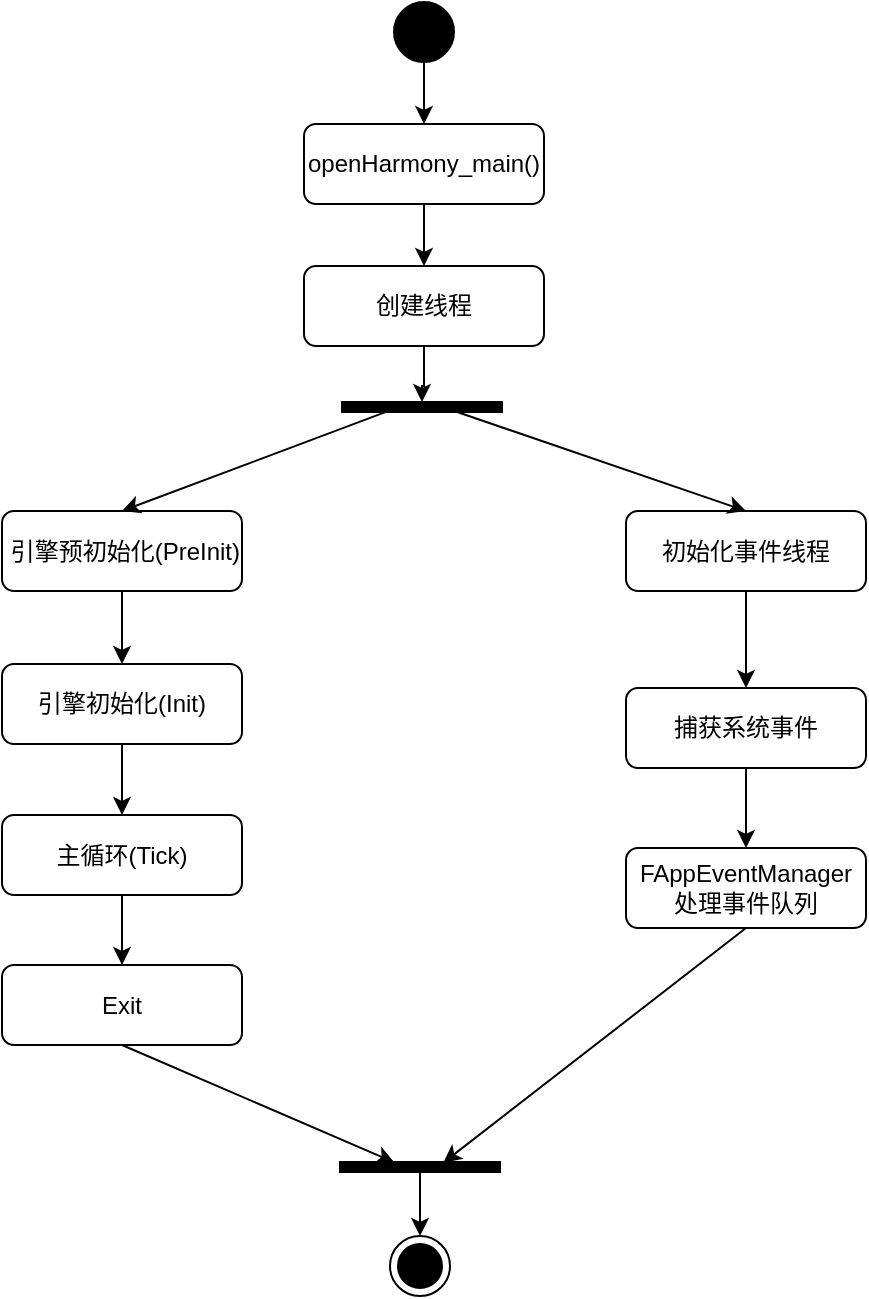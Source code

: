 <mxfile version="26.2.15" pages="2">
  <diagram name="第 1 页" id="3YlkZfYE9rYywLvts0is">
    <mxGraphModel dx="1213" dy="730" grid="0" gridSize="10" guides="1" tooltips="1" connect="1" arrows="1" fold="1" page="1" pageScale="1" pageWidth="827" pageHeight="1169" math="0" shadow="0">
      <root>
        <mxCell id="0" />
        <mxCell id="1" parent="0" />
        <mxCell id="vwkhEPSho2x5Uqs2BSET-43" value="" style="edgeStyle=orthogonalEdgeStyle;rounded=0;orthogonalLoop=1;jettySize=auto;html=1;" parent="1" source="vwkhEPSho2x5Uqs2BSET-31" target="vwkhEPSho2x5Uqs2BSET-42" edge="1">
          <mxGeometry relative="1" as="geometry" />
        </mxCell>
        <mxCell id="vwkhEPSho2x5Uqs2BSET-31" value="openHarmony_main()" style="rounded=1;whiteSpace=wrap;html=1;" parent="1" vertex="1">
          <mxGeometry x="342" y="129" width="120" height="40" as="geometry" />
        </mxCell>
        <mxCell id="vwkhEPSho2x5Uqs2BSET-33" value="" style="edgeStyle=orthogonalEdgeStyle;rounded=0;orthogonalLoop=1;jettySize=auto;html=1;exitX=0.5;exitY=1;exitDx=0;exitDy=0;" parent="1" source="vwkhEPSho2x5Uqs2BSET-37" target="vwkhEPSho2x5Uqs2BSET-34" edge="1">
          <mxGeometry relative="1" as="geometry">
            <mxPoint x="251" y="440" as="sourcePoint" />
          </mxGeometry>
        </mxCell>
        <mxCell id="vwkhEPSho2x5Uqs2BSET-39" value="" style="edgeStyle=orthogonalEdgeStyle;rounded=0;orthogonalLoop=1;jettySize=auto;html=1;" parent="1" source="vwkhEPSho2x5Uqs2BSET-34" target="vwkhEPSho2x5Uqs2BSET-38" edge="1">
          <mxGeometry relative="1" as="geometry" />
        </mxCell>
        <mxCell id="vwkhEPSho2x5Uqs2BSET-34" value="引擎初始化(Init)" style="rounded=1;whiteSpace=wrap;html=1;" parent="1" vertex="1">
          <mxGeometry x="191" y="399" width="120" height="40" as="geometry" />
        </mxCell>
        <mxCell id="vwkhEPSho2x5Uqs2BSET-37" value="&amp;nbsp;引擎预初始化(PreInit)" style="rounded=1;whiteSpace=wrap;html=1;" parent="1" vertex="1">
          <mxGeometry x="191" y="322.5" width="120" height="40" as="geometry" />
        </mxCell>
        <mxCell id="GbLoWG6fYJ5SQN6D08Go-15" value="" style="edgeStyle=orthogonalEdgeStyle;rounded=0;orthogonalLoop=1;jettySize=auto;html=1;" parent="1" source="vwkhEPSho2x5Uqs2BSET-38" target="vwkhEPSho2x5Uqs2BSET-46" edge="1">
          <mxGeometry relative="1" as="geometry" />
        </mxCell>
        <mxCell id="vwkhEPSho2x5Uqs2BSET-38" value="主循环(Tick)" style="rounded=1;whiteSpace=wrap;html=1;" parent="1" vertex="1">
          <mxGeometry x="191" y="474.5" width="120" height="40" as="geometry" />
        </mxCell>
        <mxCell id="GbLoWG6fYJ5SQN6D08Go-8" value="" style="edgeStyle=orthogonalEdgeStyle;rounded=0;orthogonalLoop=1;jettySize=auto;html=1;" parent="1" source="vwkhEPSho2x5Uqs2BSET-42" target="GbLoWG6fYJ5SQN6D08Go-7" edge="1">
          <mxGeometry relative="1" as="geometry" />
        </mxCell>
        <mxCell id="vwkhEPSho2x5Uqs2BSET-42" value="创建线程" style="whiteSpace=wrap;html=1;rounded=1;" parent="1" vertex="1">
          <mxGeometry x="342" y="200" width="120" height="40" as="geometry" />
        </mxCell>
        <mxCell id="vwkhEPSho2x5Uqs2BSET-46" value="Exit" style="whiteSpace=wrap;html=1;rounded=1;" parent="1" vertex="1">
          <mxGeometry x="191" y="549.5" width="120" height="40" as="geometry" />
        </mxCell>
        <mxCell id="vwkhEPSho2x5Uqs2BSET-50" value="" style="endArrow=classic;html=1;rounded=0;exitX=0.84;exitY=0.7;exitDx=0;exitDy=0;entryX=0.5;entryY=0;entryDx=0;entryDy=0;exitPerimeter=0;" parent="1" source="GbLoWG6fYJ5SQN6D08Go-7" target="vwkhEPSho2x5Uqs2BSET-37" edge="1">
          <mxGeometry width="50" height="50" relative="1" as="geometry">
            <mxPoint x="386" y="487" as="sourcePoint" />
            <mxPoint x="252" y="325" as="targetPoint" />
          </mxGeometry>
        </mxCell>
        <mxCell id="vwkhEPSho2x5Uqs2BSET-53" value="捕获系统事件" style="rounded=1;whiteSpace=wrap;html=1;" parent="1" vertex="1">
          <mxGeometry x="503" y="411" width="120" height="40" as="geometry" />
        </mxCell>
        <mxCell id="vwkhEPSho2x5Uqs2BSET-54" value="初始化事件线程" style="rounded=1;whiteSpace=wrap;html=1;" parent="1" vertex="1">
          <mxGeometry x="503" y="322.5" width="120" height="40" as="geometry" />
        </mxCell>
        <mxCell id="vwkhEPSho2x5Uqs2BSET-55" value="FAppEventManager处理事件队列" style="rounded=1;whiteSpace=wrap;html=1;" parent="1" vertex="1">
          <mxGeometry x="503" y="491" width="120" height="40" as="geometry" />
        </mxCell>
        <mxCell id="vwkhEPSho2x5Uqs2BSET-58" value="" style="endArrow=classic;html=1;rounded=0;exitX=1;exitY=0.28;exitDx=0;exitDy=0;entryX=0.5;entryY=0;entryDx=0;entryDy=0;exitPerimeter=0;" parent="1" source="GbLoWG6fYJ5SQN6D08Go-7" target="vwkhEPSho2x5Uqs2BSET-54" edge="1">
          <mxGeometry width="50" height="50" relative="1" as="geometry">
            <mxPoint x="411" y="283" as="sourcePoint" />
            <mxPoint x="557.5" y="314" as="targetPoint" />
          </mxGeometry>
        </mxCell>
        <mxCell id="vwkhEPSho2x5Uqs2BSET-60" value="" style="endArrow=classic;html=1;rounded=0;exitX=0.5;exitY=1;exitDx=0;exitDy=0;entryX=0.5;entryY=0;entryDx=0;entryDy=0;" parent="1" source="vwkhEPSho2x5Uqs2BSET-54" target="vwkhEPSho2x5Uqs2BSET-53" edge="1">
          <mxGeometry width="50" height="50" relative="1" as="geometry">
            <mxPoint x="385" y="499.5" as="sourcePoint" />
            <mxPoint x="435" y="449.5" as="targetPoint" />
          </mxGeometry>
        </mxCell>
        <mxCell id="vwkhEPSho2x5Uqs2BSET-62" value="" style="endArrow=classic;html=1;rounded=0;exitX=0.5;exitY=1;exitDx=0;exitDy=0;entryX=0.5;entryY=0;entryDx=0;entryDy=0;" parent="1" source="vwkhEPSho2x5Uqs2BSET-53" target="vwkhEPSho2x5Uqs2BSET-55" edge="1">
          <mxGeometry width="50" height="50" relative="1" as="geometry">
            <mxPoint x="573" y="372.5" as="sourcePoint" />
            <mxPoint x="573" y="388.5" as="targetPoint" />
          </mxGeometry>
        </mxCell>
        <mxCell id="GbLoWG6fYJ5SQN6D08Go-5" value="" style="edgeStyle=orthogonalEdgeStyle;rounded=0;orthogonalLoop=1;jettySize=auto;html=1;" parent="1" source="GbLoWG6fYJ5SQN6D08Go-4" target="vwkhEPSho2x5Uqs2BSET-31" edge="1">
          <mxGeometry relative="1" as="geometry" />
        </mxCell>
        <mxCell id="GbLoWG6fYJ5SQN6D08Go-4" value="" style="ellipse;fillColor=strokeColor;html=1;" parent="1" vertex="1">
          <mxGeometry x="387" y="68" width="30" height="30" as="geometry" />
        </mxCell>
        <mxCell id="GbLoWG6fYJ5SQN6D08Go-6" value="" style="ellipse;html=1;shape=endState;fillColor=strokeColor;" parent="1" vertex="1">
          <mxGeometry x="385" y="685" width="30" height="30" as="geometry" />
        </mxCell>
        <mxCell id="GbLoWG6fYJ5SQN6D08Go-7" value="" style="html=1;points=[];perimeter=orthogonalPerimeter;fillColor=strokeColor;direction=south;" parent="1" vertex="1">
          <mxGeometry x="361" y="268" width="80" height="5" as="geometry" />
        </mxCell>
        <mxCell id="GbLoWG6fYJ5SQN6D08Go-12" value="" style="edgeStyle=orthogonalEdgeStyle;rounded=0;orthogonalLoop=1;jettySize=auto;html=1;" parent="1" source="GbLoWG6fYJ5SQN6D08Go-9" target="GbLoWG6fYJ5SQN6D08Go-6" edge="1">
          <mxGeometry relative="1" as="geometry" />
        </mxCell>
        <mxCell id="GbLoWG6fYJ5SQN6D08Go-9" value="" style="html=1;points=[];perimeter=orthogonalPerimeter;fillColor=strokeColor;direction=south;" parent="1" vertex="1">
          <mxGeometry x="360" y="648" width="80" height="5" as="geometry" />
        </mxCell>
        <mxCell id="GbLoWG6fYJ5SQN6D08Go-11" value="" style="endArrow=classic;html=1;rounded=0;exitX=0.5;exitY=1;exitDx=0;exitDy=0;entryX=0.04;entryY=0.66;entryDx=0;entryDy=0;entryPerimeter=0;" parent="1" source="vwkhEPSho2x5Uqs2BSET-46" target="GbLoWG6fYJ5SQN6D08Go-9" edge="1">
          <mxGeometry width="50" height="50" relative="1" as="geometry">
            <mxPoint x="412" y="249" as="sourcePoint" />
            <mxPoint x="385" y="645" as="targetPoint" />
          </mxGeometry>
        </mxCell>
        <mxCell id="sq26aMoyApKxTdbJY3c3-1" value="" style="endArrow=classic;html=1;rounded=0;exitX=0.5;exitY=1;exitDx=0;exitDy=0;entryX=0.067;entryY=0.354;entryDx=0;entryDy=0;entryPerimeter=0;" edge="1" parent="1" source="vwkhEPSho2x5Uqs2BSET-55" target="GbLoWG6fYJ5SQN6D08Go-9">
          <mxGeometry width="50" height="50" relative="1" as="geometry">
            <mxPoint x="261" y="600" as="sourcePoint" />
            <mxPoint x="397" y="658" as="targetPoint" />
          </mxGeometry>
        </mxCell>
      </root>
    </mxGraphModel>
  </diagram>
  <diagram id="-K7BujS1e0HoIudlf5Lb" name="第 2 页">
    <mxGraphModel grid="0" page="1" gridSize="10" guides="1" tooltips="1" connect="1" arrows="1" fold="1" pageScale="1" pageWidth="827" pageHeight="1169" math="0" shadow="0">
      <root>
        <mxCell id="0" />
        <mxCell id="1" parent="0" />
      </root>
    </mxGraphModel>
  </diagram>
</mxfile>
